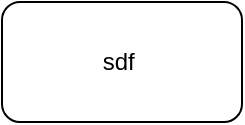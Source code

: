 <mxfile version="22.1.4" type="github">
  <diagram name="第 1 页" id="opvU3sTYVlAazSmC11bf">
    <mxGraphModel dx="1050" dy="542" grid="1" gridSize="10" guides="1" tooltips="1" connect="1" arrows="1" fold="1" page="1" pageScale="1" pageWidth="827" pageHeight="1169" math="0" shadow="0">
      <root>
        <mxCell id="0" />
        <mxCell id="1" parent="0" />
        <mxCell id="PCRhjWiFSD8NdCGN_8Nl-1" value="sdf&amp;nbsp;" style="rounded=1;whiteSpace=wrap;html=1;glass=0;shadow=0;fillStyle=solid;" vertex="1" parent="1">
          <mxGeometry x="270" y="130" width="120" height="60" as="geometry" />
        </mxCell>
      </root>
    </mxGraphModel>
  </diagram>
</mxfile>
